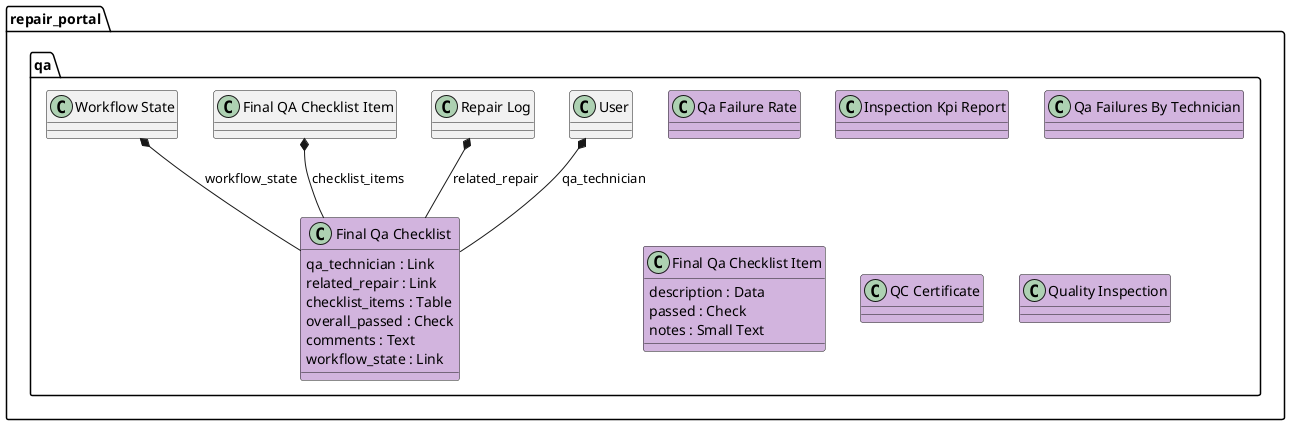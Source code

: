 @startuml
package repair_portal.qa <<Folder>> {
class "Qa Failure Rate" #D2B4DE {
}
class "Inspection Kpi Report" #D2B4DE {
}
class "Qa Failures By Technician" #D2B4DE {
}
"User" *-- "Final Qa Checklist" : qa_technician
"Repair Log" *-- "Final Qa Checklist" : related_repair
"Final QA Checklist Item" *-- "Final Qa Checklist" : checklist_items
"Workflow State" *-- "Final Qa Checklist" : workflow_state
class "Final Qa Checklist" #D2B4DE {
  qa_technician : Link
  related_repair : Link
  checklist_items : Table
  overall_passed : Check
  comments : Text
  workflow_state : Link
}
class "Final Qa Checklist Item" #D2B4DE {
  description : Data
  passed : Check
  notes : Small Text
}
class "QC Certificate" #D2B4DE {
}
class "Quality Inspection" #D2B4DE {
}
}
@enduml